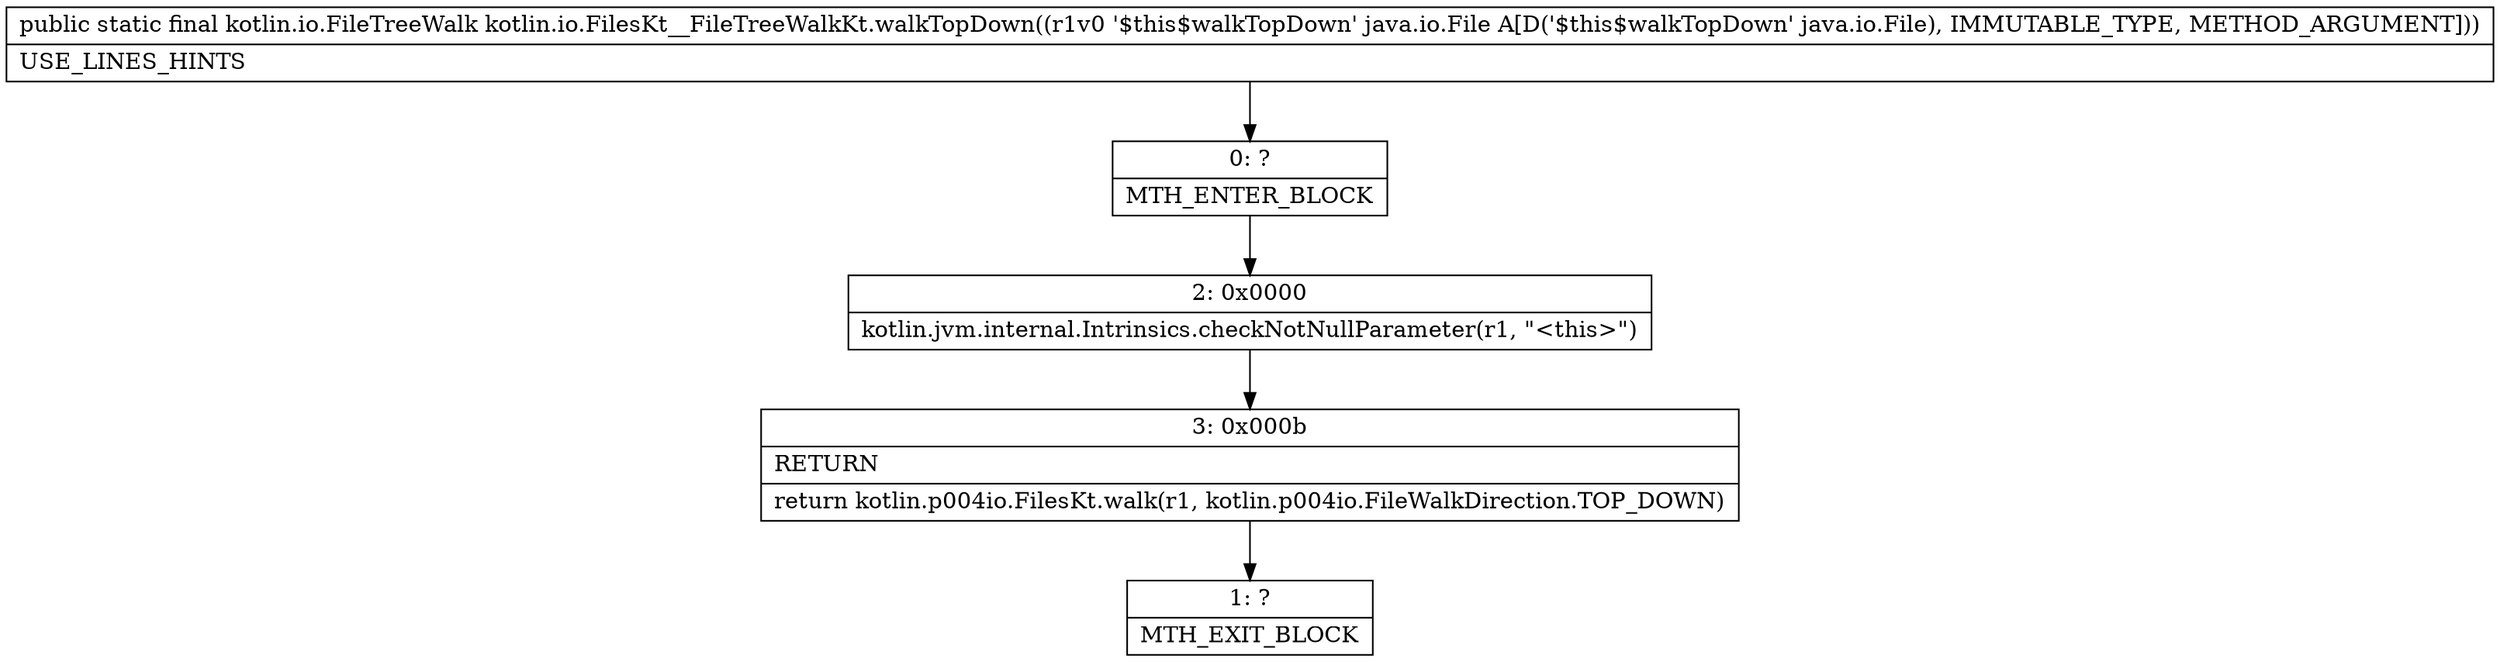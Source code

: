 digraph "CFG forkotlin.io.FilesKt__FileTreeWalkKt.walkTopDown(Ljava\/io\/File;)Lkotlin\/io\/FileTreeWalk;" {
Node_0 [shape=record,label="{0\:\ ?|MTH_ENTER_BLOCK\l}"];
Node_2 [shape=record,label="{2\:\ 0x0000|kotlin.jvm.internal.Intrinsics.checkNotNullParameter(r1, \"\<this\>\")\l}"];
Node_3 [shape=record,label="{3\:\ 0x000b|RETURN\l|return kotlin.p004io.FilesKt.walk(r1, kotlin.p004io.FileWalkDirection.TOP_DOWN)\l}"];
Node_1 [shape=record,label="{1\:\ ?|MTH_EXIT_BLOCK\l}"];
MethodNode[shape=record,label="{public static final kotlin.io.FileTreeWalk kotlin.io.FilesKt__FileTreeWalkKt.walkTopDown((r1v0 '$this$walkTopDown' java.io.File A[D('$this$walkTopDown' java.io.File), IMMUTABLE_TYPE, METHOD_ARGUMENT]))  | USE_LINES_HINTS\l}"];
MethodNode -> Node_0;Node_0 -> Node_2;
Node_2 -> Node_3;
Node_3 -> Node_1;
}

